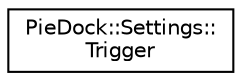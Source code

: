 digraph "Graphical Class Hierarchy"
{
  edge [fontname="Helvetica",fontsize="10",labelfontname="Helvetica",labelfontsize="10"];
  node [fontname="Helvetica",fontsize="10",shape=record];
  rankdir="LR";
  Node1 [label="PieDock::Settings::\lTrigger",height=0.2,width=0.4,color="black", fillcolor="white", style="filled",URL="$structPieDock_1_1Settings_1_1Trigger.html"];
}
